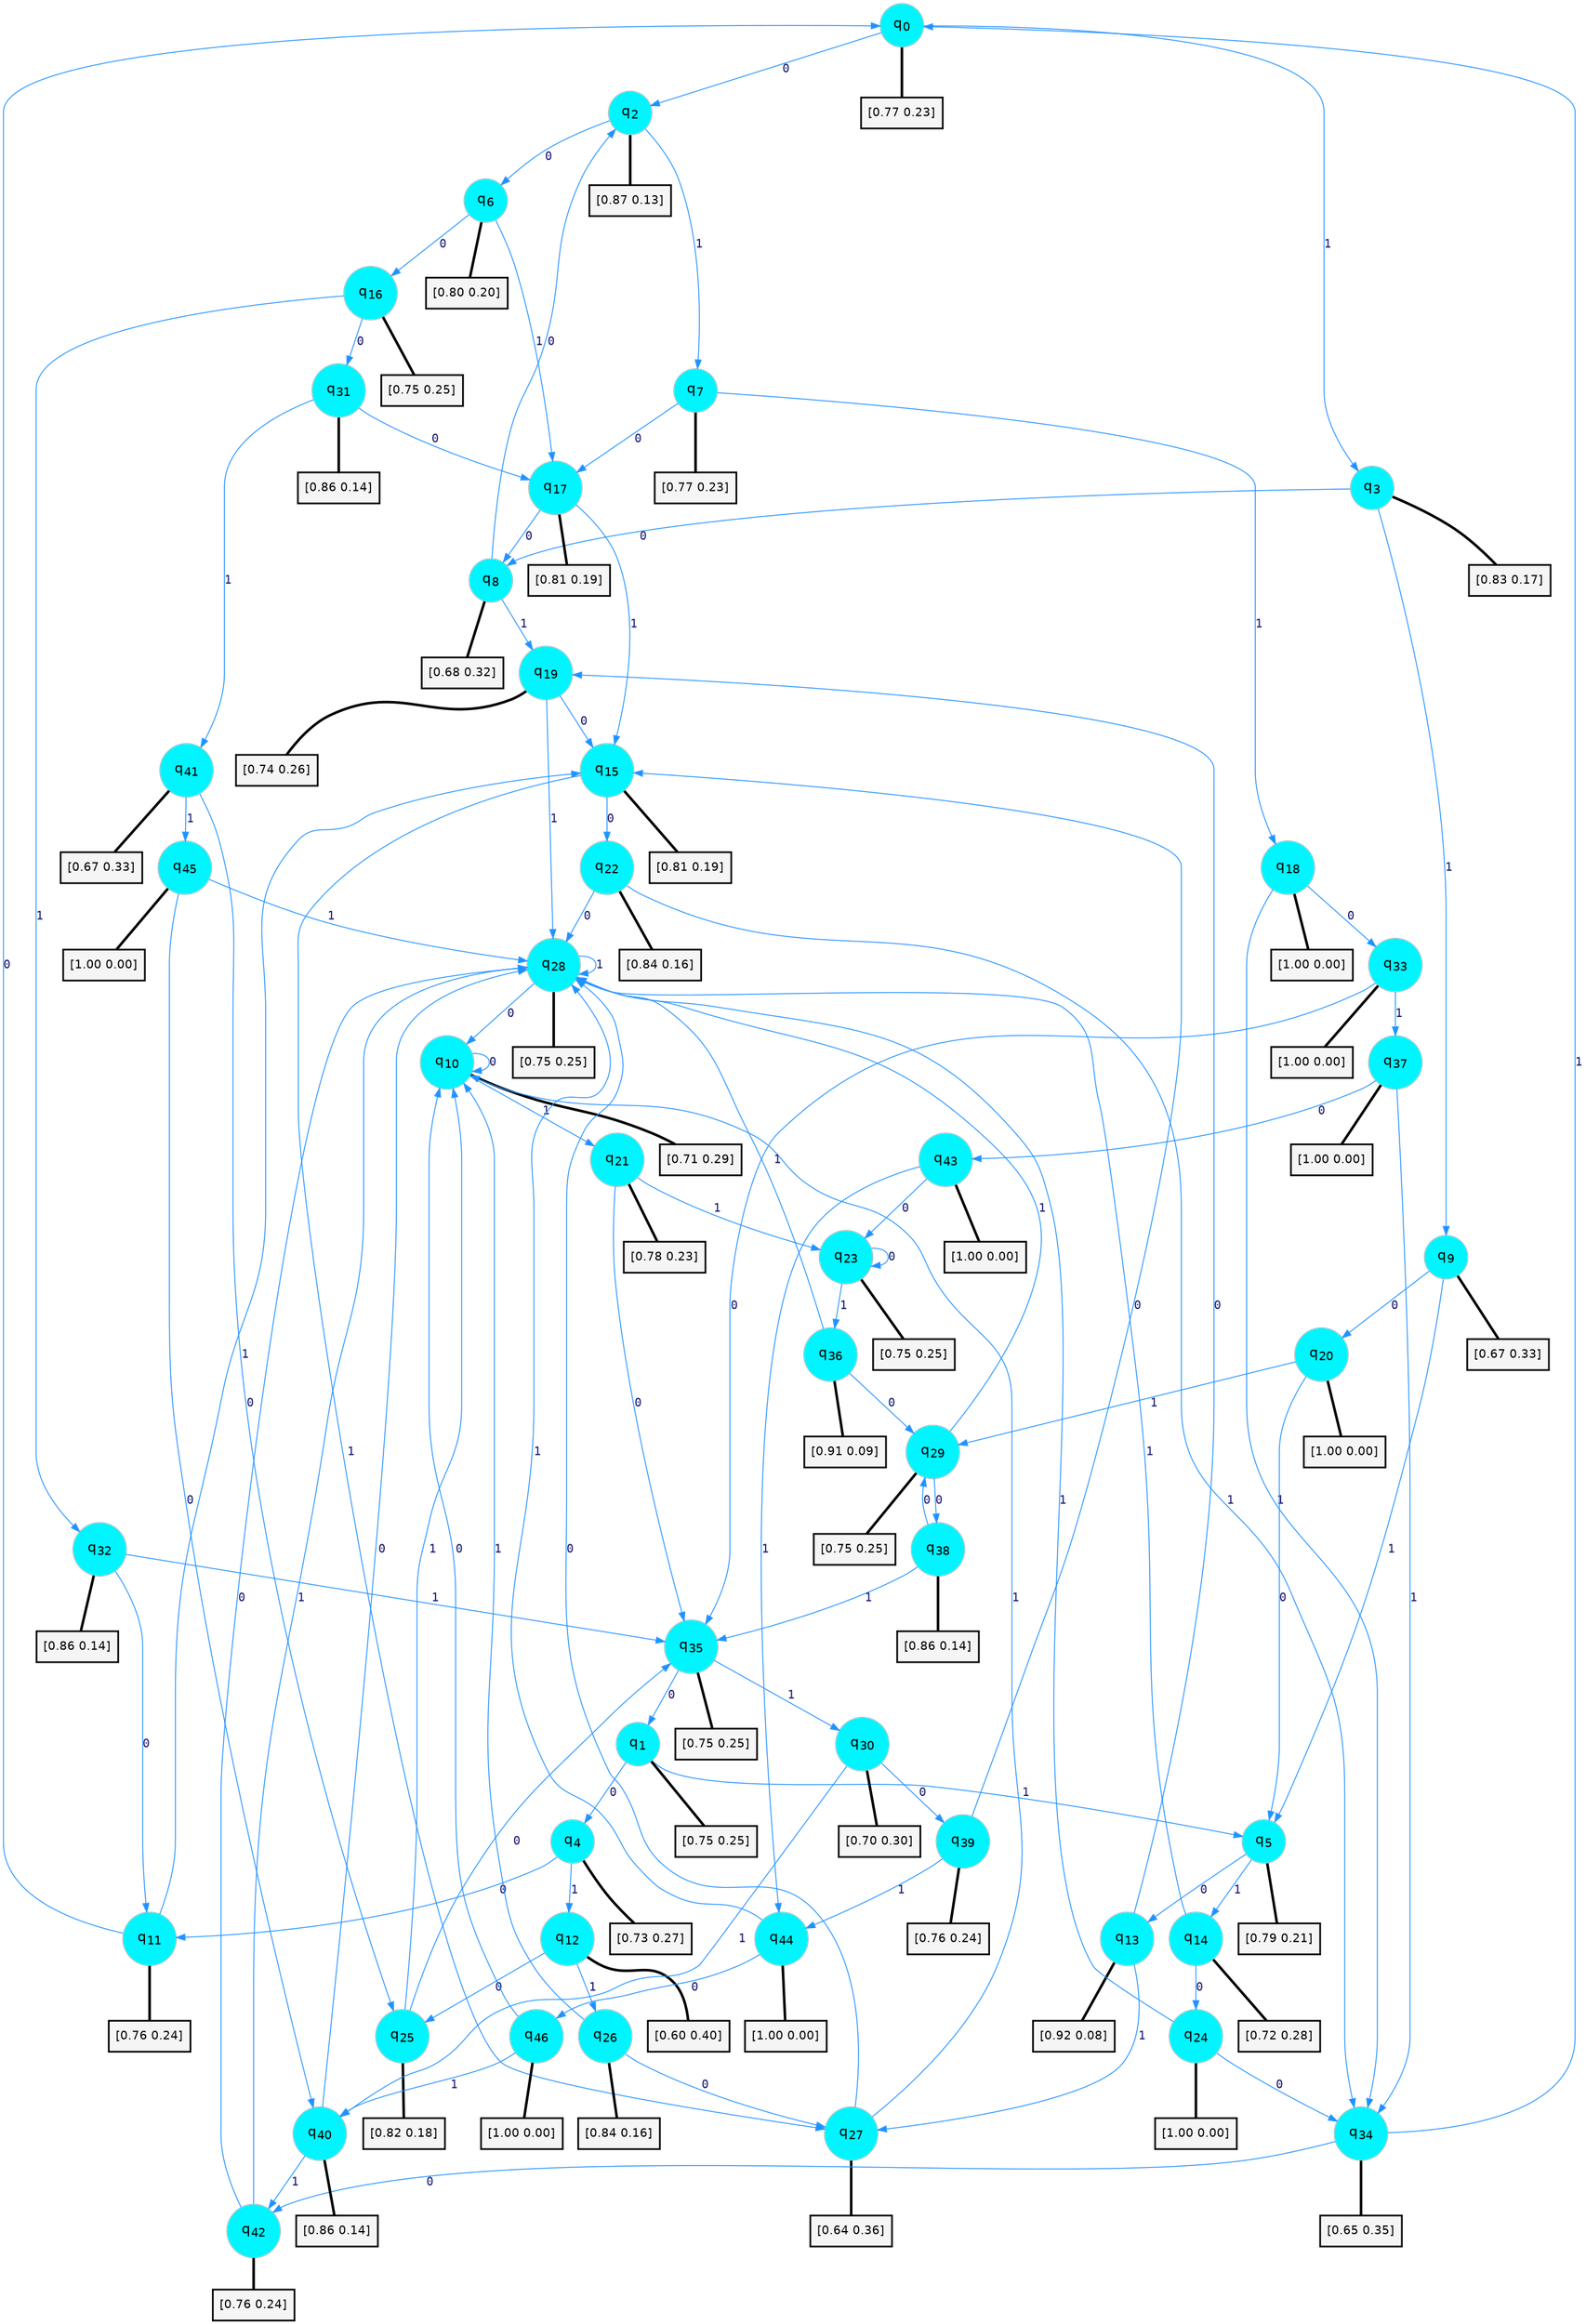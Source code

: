 digraph G {
graph [
bgcolor=transparent, dpi=300, rankdir=TD, size="40,25"];
node [
color=gray, fillcolor=turquoise1, fontcolor=black, fontname=Helvetica, fontsize=16, fontweight=bold, shape=circle, style=filled];
edge [
arrowsize=1, color=dodgerblue1, fontcolor=midnightblue, fontname=courier, fontweight=bold, penwidth=1, style=solid, weight=20];
0[label=<q<SUB>0</SUB>>];
1[label=<q<SUB>1</SUB>>];
2[label=<q<SUB>2</SUB>>];
3[label=<q<SUB>3</SUB>>];
4[label=<q<SUB>4</SUB>>];
5[label=<q<SUB>5</SUB>>];
6[label=<q<SUB>6</SUB>>];
7[label=<q<SUB>7</SUB>>];
8[label=<q<SUB>8</SUB>>];
9[label=<q<SUB>9</SUB>>];
10[label=<q<SUB>10</SUB>>];
11[label=<q<SUB>11</SUB>>];
12[label=<q<SUB>12</SUB>>];
13[label=<q<SUB>13</SUB>>];
14[label=<q<SUB>14</SUB>>];
15[label=<q<SUB>15</SUB>>];
16[label=<q<SUB>16</SUB>>];
17[label=<q<SUB>17</SUB>>];
18[label=<q<SUB>18</SUB>>];
19[label=<q<SUB>19</SUB>>];
20[label=<q<SUB>20</SUB>>];
21[label=<q<SUB>21</SUB>>];
22[label=<q<SUB>22</SUB>>];
23[label=<q<SUB>23</SUB>>];
24[label=<q<SUB>24</SUB>>];
25[label=<q<SUB>25</SUB>>];
26[label=<q<SUB>26</SUB>>];
27[label=<q<SUB>27</SUB>>];
28[label=<q<SUB>28</SUB>>];
29[label=<q<SUB>29</SUB>>];
30[label=<q<SUB>30</SUB>>];
31[label=<q<SUB>31</SUB>>];
32[label=<q<SUB>32</SUB>>];
33[label=<q<SUB>33</SUB>>];
34[label=<q<SUB>34</SUB>>];
35[label=<q<SUB>35</SUB>>];
36[label=<q<SUB>36</SUB>>];
37[label=<q<SUB>37</SUB>>];
38[label=<q<SUB>38</SUB>>];
39[label=<q<SUB>39</SUB>>];
40[label=<q<SUB>40</SUB>>];
41[label=<q<SUB>41</SUB>>];
42[label=<q<SUB>42</SUB>>];
43[label=<q<SUB>43</SUB>>];
44[label=<q<SUB>44</SUB>>];
45[label=<q<SUB>45</SUB>>];
46[label=<q<SUB>46</SUB>>];
47[label="[0.77 0.23]", shape=box,fontcolor=black, fontname=Helvetica, fontsize=14, penwidth=2, fillcolor=whitesmoke,color=black];
48[label="[0.75 0.25]", shape=box,fontcolor=black, fontname=Helvetica, fontsize=14, penwidth=2, fillcolor=whitesmoke,color=black];
49[label="[0.87 0.13]", shape=box,fontcolor=black, fontname=Helvetica, fontsize=14, penwidth=2, fillcolor=whitesmoke,color=black];
50[label="[0.83 0.17]", shape=box,fontcolor=black, fontname=Helvetica, fontsize=14, penwidth=2, fillcolor=whitesmoke,color=black];
51[label="[0.73 0.27]", shape=box,fontcolor=black, fontname=Helvetica, fontsize=14, penwidth=2, fillcolor=whitesmoke,color=black];
52[label="[0.79 0.21]", shape=box,fontcolor=black, fontname=Helvetica, fontsize=14, penwidth=2, fillcolor=whitesmoke,color=black];
53[label="[0.80 0.20]", shape=box,fontcolor=black, fontname=Helvetica, fontsize=14, penwidth=2, fillcolor=whitesmoke,color=black];
54[label="[0.77 0.23]", shape=box,fontcolor=black, fontname=Helvetica, fontsize=14, penwidth=2, fillcolor=whitesmoke,color=black];
55[label="[0.68 0.32]", shape=box,fontcolor=black, fontname=Helvetica, fontsize=14, penwidth=2, fillcolor=whitesmoke,color=black];
56[label="[0.67 0.33]", shape=box,fontcolor=black, fontname=Helvetica, fontsize=14, penwidth=2, fillcolor=whitesmoke,color=black];
57[label="[0.71 0.29]", shape=box,fontcolor=black, fontname=Helvetica, fontsize=14, penwidth=2, fillcolor=whitesmoke,color=black];
58[label="[0.76 0.24]", shape=box,fontcolor=black, fontname=Helvetica, fontsize=14, penwidth=2, fillcolor=whitesmoke,color=black];
59[label="[0.60 0.40]", shape=box,fontcolor=black, fontname=Helvetica, fontsize=14, penwidth=2, fillcolor=whitesmoke,color=black];
60[label="[0.92 0.08]", shape=box,fontcolor=black, fontname=Helvetica, fontsize=14, penwidth=2, fillcolor=whitesmoke,color=black];
61[label="[0.72 0.28]", shape=box,fontcolor=black, fontname=Helvetica, fontsize=14, penwidth=2, fillcolor=whitesmoke,color=black];
62[label="[0.81 0.19]", shape=box,fontcolor=black, fontname=Helvetica, fontsize=14, penwidth=2, fillcolor=whitesmoke,color=black];
63[label="[0.75 0.25]", shape=box,fontcolor=black, fontname=Helvetica, fontsize=14, penwidth=2, fillcolor=whitesmoke,color=black];
64[label="[0.81 0.19]", shape=box,fontcolor=black, fontname=Helvetica, fontsize=14, penwidth=2, fillcolor=whitesmoke,color=black];
65[label="[1.00 0.00]", shape=box,fontcolor=black, fontname=Helvetica, fontsize=14, penwidth=2, fillcolor=whitesmoke,color=black];
66[label="[0.74 0.26]", shape=box,fontcolor=black, fontname=Helvetica, fontsize=14, penwidth=2, fillcolor=whitesmoke,color=black];
67[label="[1.00 0.00]", shape=box,fontcolor=black, fontname=Helvetica, fontsize=14, penwidth=2, fillcolor=whitesmoke,color=black];
68[label="[0.78 0.23]", shape=box,fontcolor=black, fontname=Helvetica, fontsize=14, penwidth=2, fillcolor=whitesmoke,color=black];
69[label="[0.84 0.16]", shape=box,fontcolor=black, fontname=Helvetica, fontsize=14, penwidth=2, fillcolor=whitesmoke,color=black];
70[label="[0.75 0.25]", shape=box,fontcolor=black, fontname=Helvetica, fontsize=14, penwidth=2, fillcolor=whitesmoke,color=black];
71[label="[1.00 0.00]", shape=box,fontcolor=black, fontname=Helvetica, fontsize=14, penwidth=2, fillcolor=whitesmoke,color=black];
72[label="[0.82 0.18]", shape=box,fontcolor=black, fontname=Helvetica, fontsize=14, penwidth=2, fillcolor=whitesmoke,color=black];
73[label="[0.84 0.16]", shape=box,fontcolor=black, fontname=Helvetica, fontsize=14, penwidth=2, fillcolor=whitesmoke,color=black];
74[label="[0.64 0.36]", shape=box,fontcolor=black, fontname=Helvetica, fontsize=14, penwidth=2, fillcolor=whitesmoke,color=black];
75[label="[0.75 0.25]", shape=box,fontcolor=black, fontname=Helvetica, fontsize=14, penwidth=2, fillcolor=whitesmoke,color=black];
76[label="[0.75 0.25]", shape=box,fontcolor=black, fontname=Helvetica, fontsize=14, penwidth=2, fillcolor=whitesmoke,color=black];
77[label="[0.70 0.30]", shape=box,fontcolor=black, fontname=Helvetica, fontsize=14, penwidth=2, fillcolor=whitesmoke,color=black];
78[label="[0.86 0.14]", shape=box,fontcolor=black, fontname=Helvetica, fontsize=14, penwidth=2, fillcolor=whitesmoke,color=black];
79[label="[0.86 0.14]", shape=box,fontcolor=black, fontname=Helvetica, fontsize=14, penwidth=2, fillcolor=whitesmoke,color=black];
80[label="[1.00 0.00]", shape=box,fontcolor=black, fontname=Helvetica, fontsize=14, penwidth=2, fillcolor=whitesmoke,color=black];
81[label="[0.65 0.35]", shape=box,fontcolor=black, fontname=Helvetica, fontsize=14, penwidth=2, fillcolor=whitesmoke,color=black];
82[label="[0.75 0.25]", shape=box,fontcolor=black, fontname=Helvetica, fontsize=14, penwidth=2, fillcolor=whitesmoke,color=black];
83[label="[0.91 0.09]", shape=box,fontcolor=black, fontname=Helvetica, fontsize=14, penwidth=2, fillcolor=whitesmoke,color=black];
84[label="[1.00 0.00]", shape=box,fontcolor=black, fontname=Helvetica, fontsize=14, penwidth=2, fillcolor=whitesmoke,color=black];
85[label="[0.86 0.14]", shape=box,fontcolor=black, fontname=Helvetica, fontsize=14, penwidth=2, fillcolor=whitesmoke,color=black];
86[label="[0.76 0.24]", shape=box,fontcolor=black, fontname=Helvetica, fontsize=14, penwidth=2, fillcolor=whitesmoke,color=black];
87[label="[0.86 0.14]", shape=box,fontcolor=black, fontname=Helvetica, fontsize=14, penwidth=2, fillcolor=whitesmoke,color=black];
88[label="[0.67 0.33]", shape=box,fontcolor=black, fontname=Helvetica, fontsize=14, penwidth=2, fillcolor=whitesmoke,color=black];
89[label="[0.76 0.24]", shape=box,fontcolor=black, fontname=Helvetica, fontsize=14, penwidth=2, fillcolor=whitesmoke,color=black];
90[label="[1.00 0.00]", shape=box,fontcolor=black, fontname=Helvetica, fontsize=14, penwidth=2, fillcolor=whitesmoke,color=black];
91[label="[1.00 0.00]", shape=box,fontcolor=black, fontname=Helvetica, fontsize=14, penwidth=2, fillcolor=whitesmoke,color=black];
92[label="[1.00 0.00]", shape=box,fontcolor=black, fontname=Helvetica, fontsize=14, penwidth=2, fillcolor=whitesmoke,color=black];
93[label="[1.00 0.00]", shape=box,fontcolor=black, fontname=Helvetica, fontsize=14, penwidth=2, fillcolor=whitesmoke,color=black];
0->2 [label=0];
0->3 [label=1];
0->47 [arrowhead=none, penwidth=3,color=black];
1->4 [label=0];
1->5 [label=1];
1->48 [arrowhead=none, penwidth=3,color=black];
2->6 [label=0];
2->7 [label=1];
2->49 [arrowhead=none, penwidth=3,color=black];
3->8 [label=0];
3->9 [label=1];
3->50 [arrowhead=none, penwidth=3,color=black];
4->11 [label=0];
4->12 [label=1];
4->51 [arrowhead=none, penwidth=3,color=black];
5->13 [label=0];
5->14 [label=1];
5->52 [arrowhead=none, penwidth=3,color=black];
6->16 [label=0];
6->17 [label=1];
6->53 [arrowhead=none, penwidth=3,color=black];
7->17 [label=0];
7->18 [label=1];
7->54 [arrowhead=none, penwidth=3,color=black];
8->2 [label=0];
8->19 [label=1];
8->55 [arrowhead=none, penwidth=3,color=black];
9->20 [label=0];
9->5 [label=1];
9->56 [arrowhead=none, penwidth=3,color=black];
10->10 [label=0];
10->21 [label=1];
10->57 [arrowhead=none, penwidth=3,color=black];
11->0 [label=0];
11->15 [label=1];
11->58 [arrowhead=none, penwidth=3,color=black];
12->25 [label=0];
12->26 [label=1];
12->59 [arrowhead=none, penwidth=3,color=black];
13->19 [label=0];
13->27 [label=1];
13->60 [arrowhead=none, penwidth=3,color=black];
14->24 [label=0];
14->28 [label=1];
14->61 [arrowhead=none, penwidth=3,color=black];
15->22 [label=0];
15->27 [label=1];
15->62 [arrowhead=none, penwidth=3,color=black];
16->31 [label=0];
16->32 [label=1];
16->63 [arrowhead=none, penwidth=3,color=black];
17->8 [label=0];
17->15 [label=1];
17->64 [arrowhead=none, penwidth=3,color=black];
18->33 [label=0];
18->34 [label=1];
18->65 [arrowhead=none, penwidth=3,color=black];
19->15 [label=0];
19->28 [label=1];
19->66 [arrowhead=none, penwidth=3,color=black];
20->5 [label=0];
20->29 [label=1];
20->67 [arrowhead=none, penwidth=3,color=black];
21->35 [label=0];
21->23 [label=1];
21->68 [arrowhead=none, penwidth=3,color=black];
22->28 [label=0];
22->34 [label=1];
22->69 [arrowhead=none, penwidth=3,color=black];
23->23 [label=0];
23->36 [label=1];
23->70 [arrowhead=none, penwidth=3,color=black];
24->34 [label=0];
24->28 [label=1];
24->71 [arrowhead=none, penwidth=3,color=black];
25->35 [label=0];
25->10 [label=1];
25->72 [arrowhead=none, penwidth=3,color=black];
26->27 [label=0];
26->10 [label=1];
26->73 [arrowhead=none, penwidth=3,color=black];
27->28 [label=0];
27->10 [label=1];
27->74 [arrowhead=none, penwidth=3,color=black];
28->10 [label=0];
28->28 [label=1];
28->75 [arrowhead=none, penwidth=3,color=black];
29->38 [label=0];
29->28 [label=1];
29->76 [arrowhead=none, penwidth=3,color=black];
30->39 [label=0];
30->40 [label=1];
30->77 [arrowhead=none, penwidth=3,color=black];
31->17 [label=0];
31->41 [label=1];
31->78 [arrowhead=none, penwidth=3,color=black];
32->11 [label=0];
32->35 [label=1];
32->79 [arrowhead=none, penwidth=3,color=black];
33->35 [label=0];
33->37 [label=1];
33->80 [arrowhead=none, penwidth=3,color=black];
34->42 [label=0];
34->0 [label=1];
34->81 [arrowhead=none, penwidth=3,color=black];
35->1 [label=0];
35->30 [label=1];
35->82 [arrowhead=none, penwidth=3,color=black];
36->29 [label=0];
36->28 [label=1];
36->83 [arrowhead=none, penwidth=3,color=black];
37->43 [label=0];
37->34 [label=1];
37->84 [arrowhead=none, penwidth=3,color=black];
38->29 [label=0];
38->35 [label=1];
38->85 [arrowhead=none, penwidth=3,color=black];
39->15 [label=0];
39->44 [label=1];
39->86 [arrowhead=none, penwidth=3,color=black];
40->28 [label=0];
40->42 [label=1];
40->87 [arrowhead=none, penwidth=3,color=black];
41->25 [label=0];
41->45 [label=1];
41->88 [arrowhead=none, penwidth=3,color=black];
42->28 [label=0];
42->28 [label=1];
42->89 [arrowhead=none, penwidth=3,color=black];
43->23 [label=0];
43->44 [label=1];
43->90 [arrowhead=none, penwidth=3,color=black];
44->46 [label=0];
44->28 [label=1];
44->91 [arrowhead=none, penwidth=3,color=black];
45->40 [label=0];
45->28 [label=1];
45->92 [arrowhead=none, penwidth=3,color=black];
46->10 [label=0];
46->40 [label=1];
46->93 [arrowhead=none, penwidth=3,color=black];
}

